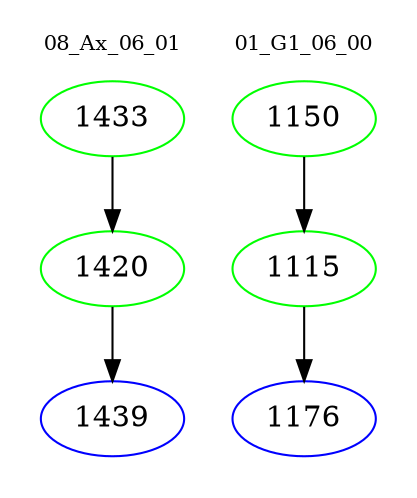 digraph{
subgraph cluster_0 {
color = white
label = "08_Ax_06_01";
fontsize=10;
T0_1433 [label="1433", color="green"]
T0_1433 -> T0_1420 [color="black"]
T0_1420 [label="1420", color="green"]
T0_1420 -> T0_1439 [color="black"]
T0_1439 [label="1439", color="blue"]
}
subgraph cluster_1 {
color = white
label = "01_G1_06_00";
fontsize=10;
T1_1150 [label="1150", color="green"]
T1_1150 -> T1_1115 [color="black"]
T1_1115 [label="1115", color="green"]
T1_1115 -> T1_1176 [color="black"]
T1_1176 [label="1176", color="blue"]
}
}
